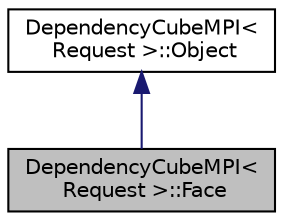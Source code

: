 digraph "DependencyCubeMPI&lt; Request &gt;::Face"
{
  edge [fontname="Helvetica",fontsize="10",labelfontname="Helvetica",labelfontsize="10"];
  node [fontname="Helvetica",fontsize="10",shape=record];
  Node1 [label="DependencyCubeMPI\<\l Request \>::Face",height=0.2,width=0.4,color="black", fillcolor="grey75", style="filled", fontcolor="black"];
  Node2 -> Node1 [dir="back",color="midnightblue",fontsize="10",style="solid",fontname="Helvetica"];
  Node2 [label="DependencyCubeMPI\<\l Request \>::Object",height=0.2,width=0.4,color="black", fillcolor="white", style="filled",URL="$struct_dependency_cube_m_p_i_1_1_object.html"];
}
